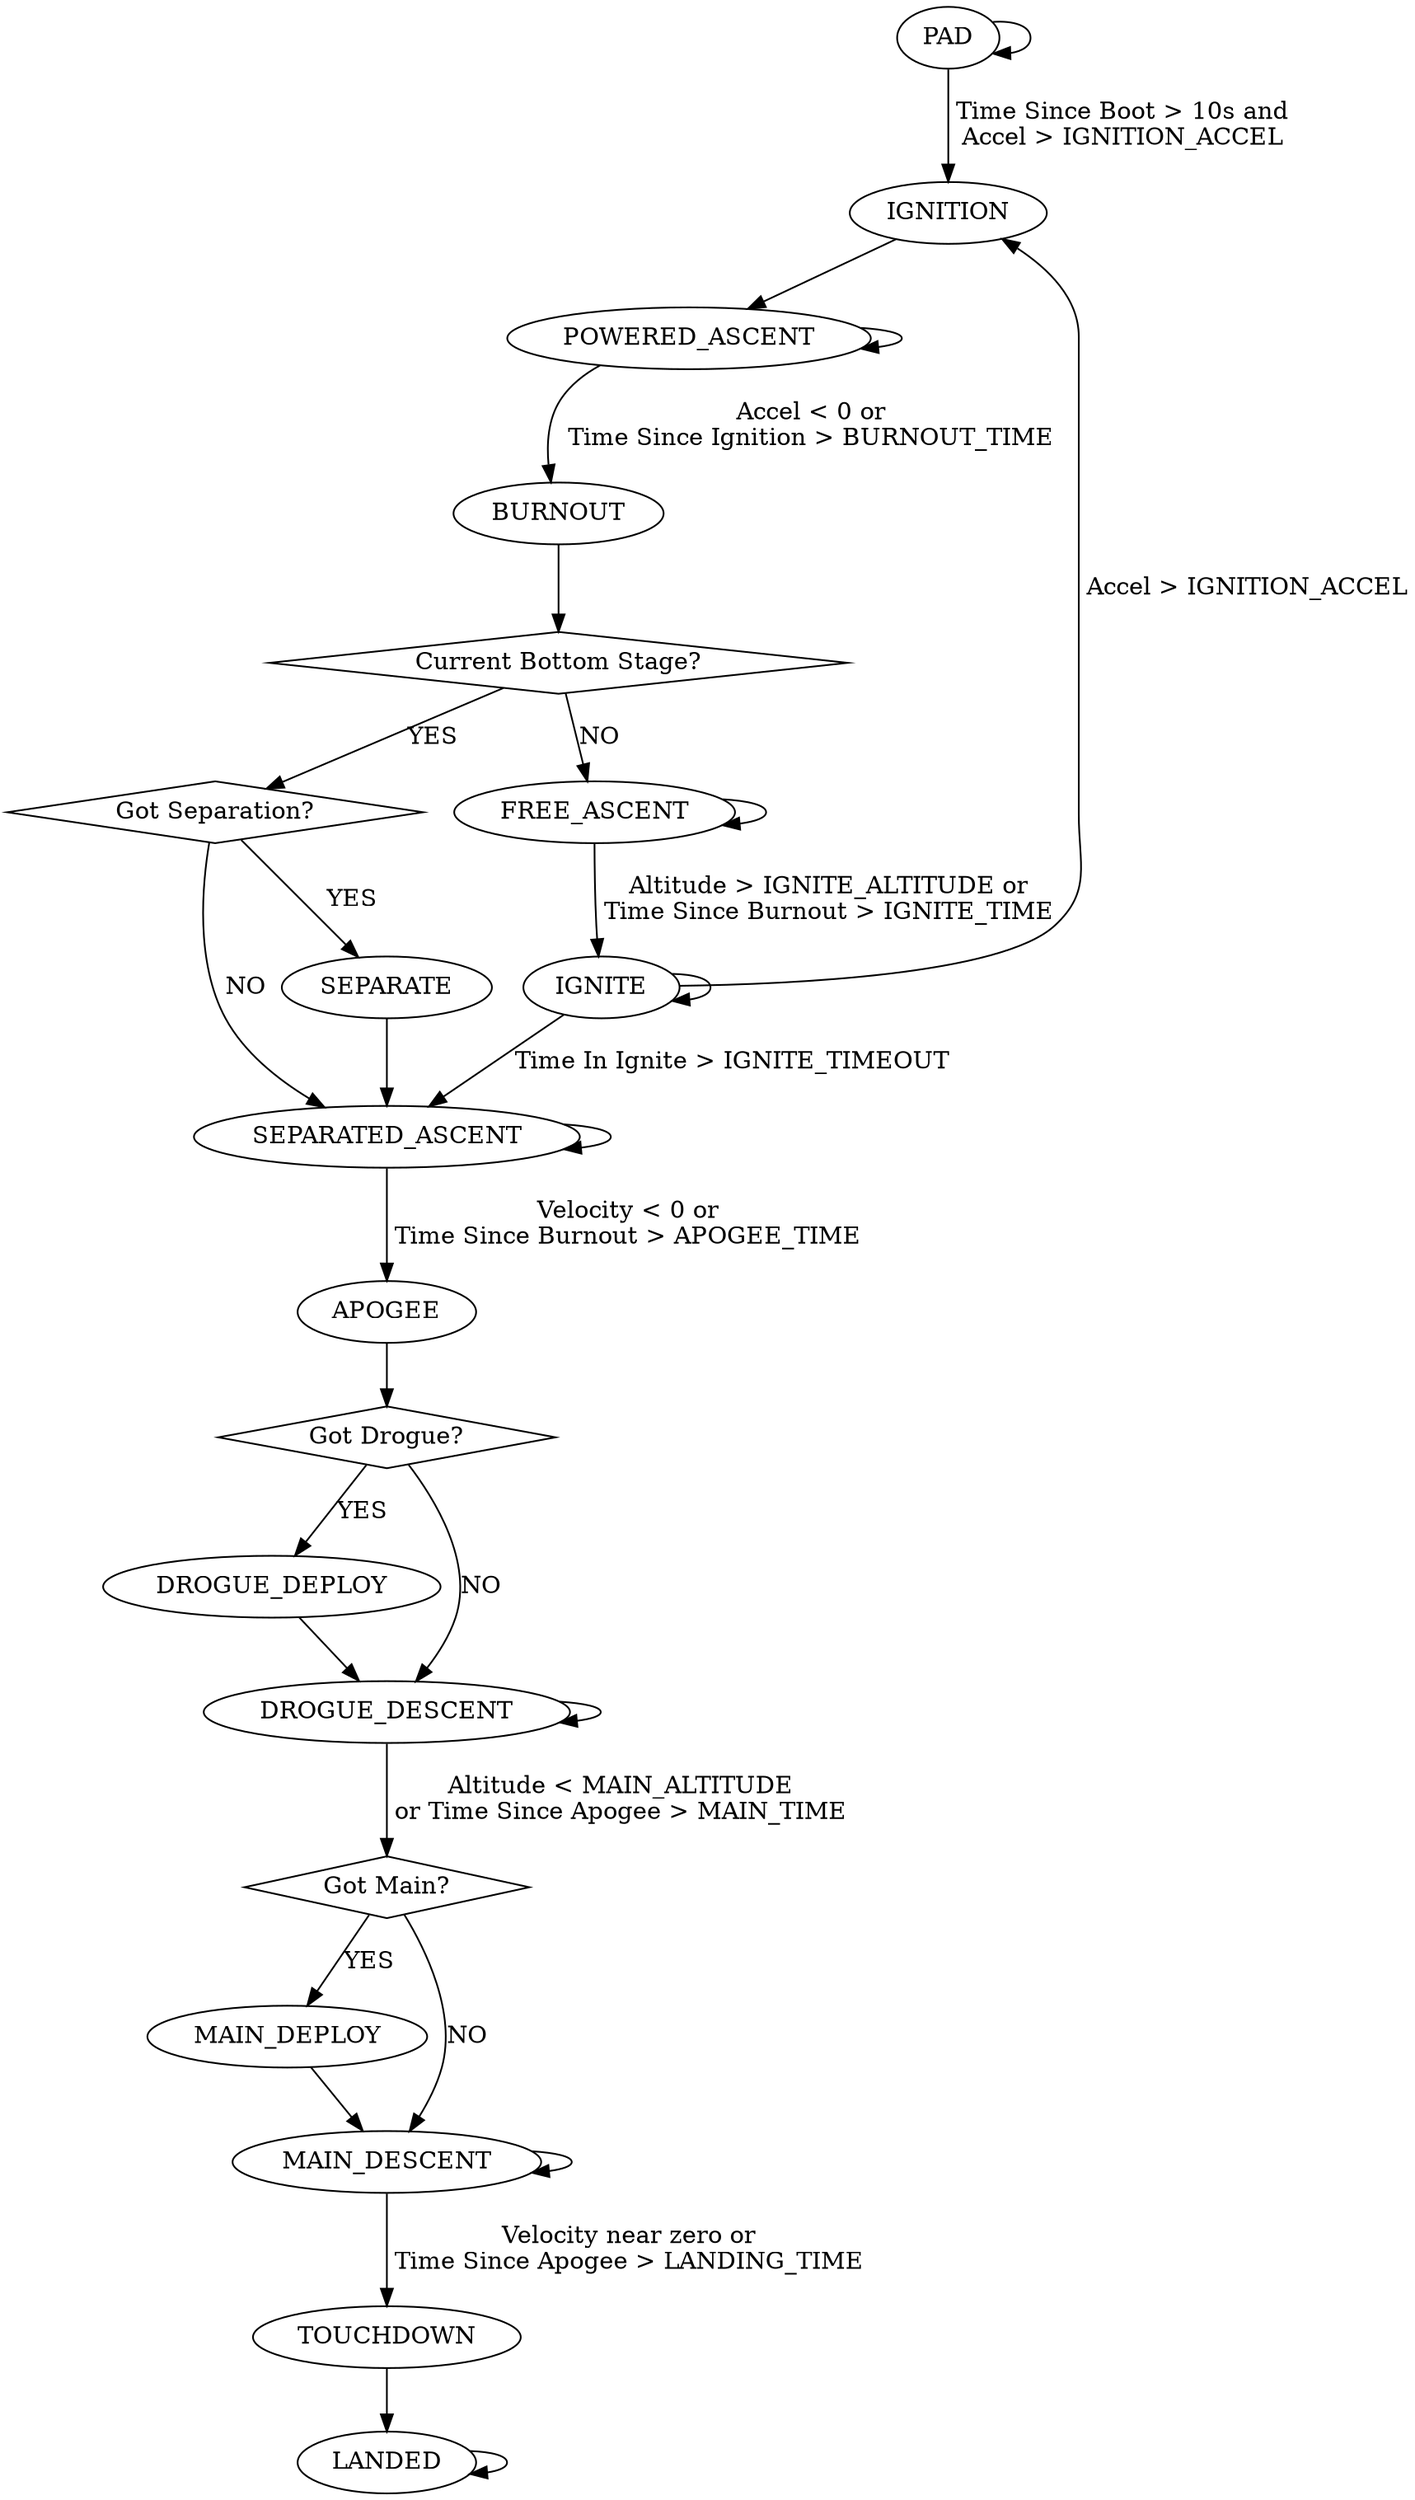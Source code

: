 digraph {
    PAD -> IGNITION [label=" Time Since Boot > 10s and\n Accel > IGNITION_ACCEL"];
    PAD -> PAD;
    IGNITION -> POWERED_ASCENT;
    POWERED_ASCENT -> BURNOUT [label=" Accel < 0 or\n Time Since Ignition > BURNOUT_TIME"];
    POWERED_ASCENT -> POWERED_ASCENT;
    BURNOUT -> "Current Bottom Stage?";
    "Current Bottom Stage?" [shape=diamond];
    "Current Bottom Stage?" -> "Got Separation?" [label="YES"];
    "Current Bottom Stage?" -> FREE_ASCENT [label="NO"];
    "Got Separation?" [shape=diamond];
    "Got Separation?" -> SEPARATED_ASCENT [label="NO"];
    "Got Separation?" -> SEPARATE [label="YES"];
    SEPARATE -> SEPARATED_ASCENT;
    SEPARATED_ASCENT -> SEPARATED_ASCENT;
    SEPARATED_ASCENT -> APOGEE [label=" Velocity < 0 or\n Time Since Burnout > APOGEE_TIME"];
    FREE_ASCENT -> IGNITE [label=" Altitude > IGNITE_ALTITUDE or\n Time Since Burnout > IGNITE_TIME"];
    FREE_ASCENT -> FREE_ASCENT;
    IGNITE -> IGNITION [label=" Accel > IGNITION_ACCEL"];
    IGNITE -> SEPARATED_ASCENT [label= " Time In Ignite > IGNITE_TIMEOUT"];
    IGNITE -> IGNITE;
    APOGEE -> "Got Drogue?";
    "Got Drogue?" [shape=diamond];
    "Got Drogue?" -> DROGUE_DEPLOY [label="YES"];
    "Got Drogue?" -> DROGUE_DESCENT [label="NO"];
    DROGUE_DEPLOY -> DROGUE_DESCENT;
    DROGUE_DESCENT -> "Got Main?" [label=" Altitude < MAIN_ALTITUDE\n or Time Since Apogee > MAIN_TIME"];
    DROGUE_DESCENT -> DROGUE_DESCENT;
    "Got Main?" [shape=diamond];
    "Got Main?" -> MAIN_DEPLOY [label="YES"];
    "Got Main?" -> MAIN_DESCENT [label="NO"];
    MAIN_DEPLOY -> MAIN_DESCENT;
    MAIN_DESCENT -> TOUCHDOWN [label=" Velocity near zero or\n Time Since Apogee > LANDING_TIME"];
    MAIN_DESCENT -> MAIN_DESCENT;
    TOUCHDOWN -> LANDED;
    LANDED -> LANDED;
}

